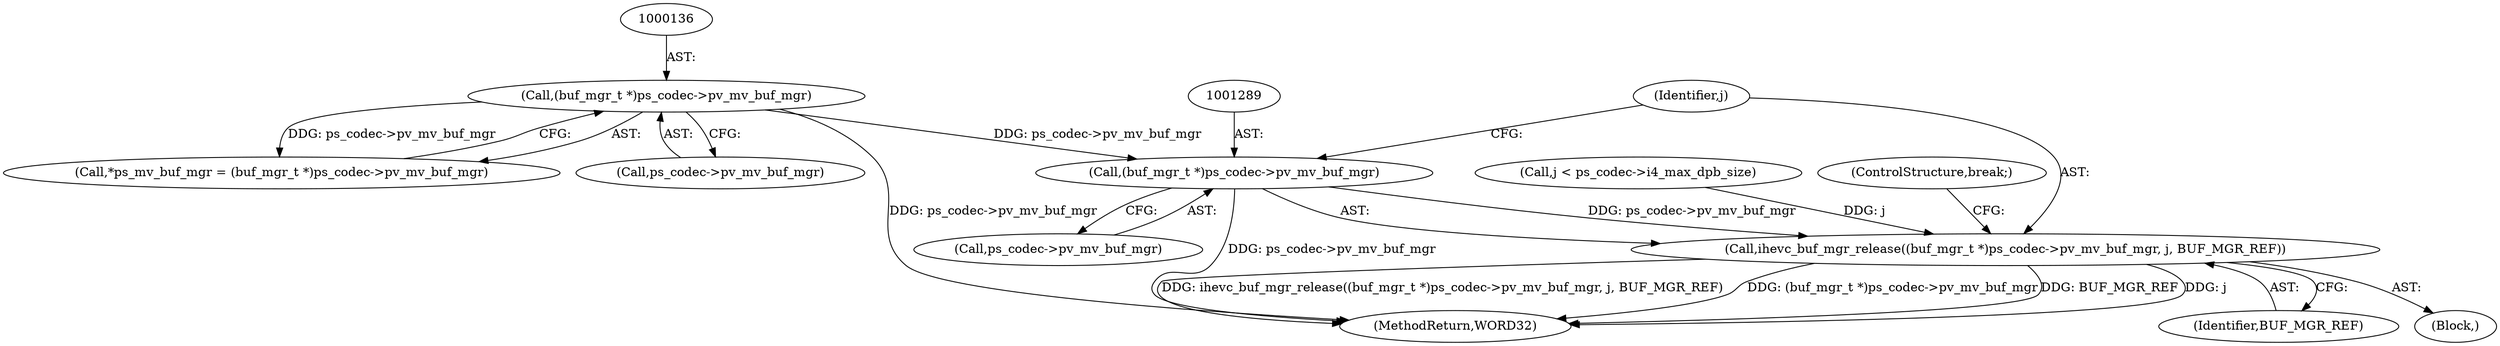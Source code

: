 digraph "0_Android_913d9e8d93d6b81bb8eac3fc2c1426651f5b259d_0@pointer" {
"1001288" [label="(Call,(buf_mgr_t *)ps_codec->pv_mv_buf_mgr)"];
"1000135" [label="(Call,(buf_mgr_t *)ps_codec->pv_mv_buf_mgr)"];
"1001287" [label="(Call,ihevc_buf_mgr_release((buf_mgr_t *)ps_codec->pv_mv_buf_mgr, j, BUF_MGR_REF))"];
"1001300" [label="(MethodReturn,WORD32)"];
"1000137" [label="(Call,ps_codec->pv_mv_buf_mgr)"];
"1001288" [label="(Call,(buf_mgr_t *)ps_codec->pv_mv_buf_mgr)"];
"1001295" [label="(ControlStructure,break;)"];
"1001294" [label="(Identifier,BUF_MGR_REF)"];
"1000135" [label="(Call,(buf_mgr_t *)ps_codec->pv_mv_buf_mgr)"];
"1001293" [label="(Identifier,j)"];
"1000133" [label="(Call,*ps_mv_buf_mgr = (buf_mgr_t *)ps_codec->pv_mv_buf_mgr)"];
"1001290" [label="(Call,ps_codec->pv_mv_buf_mgr)"];
"1001286" [label="(Block,)"];
"1001268" [label="(Call,j < ps_codec->i4_max_dpb_size)"];
"1001287" [label="(Call,ihevc_buf_mgr_release((buf_mgr_t *)ps_codec->pv_mv_buf_mgr, j, BUF_MGR_REF))"];
"1001288" -> "1001287"  [label="AST: "];
"1001288" -> "1001290"  [label="CFG: "];
"1001289" -> "1001288"  [label="AST: "];
"1001290" -> "1001288"  [label="AST: "];
"1001293" -> "1001288"  [label="CFG: "];
"1001288" -> "1001300"  [label="DDG: ps_codec->pv_mv_buf_mgr"];
"1001288" -> "1001287"  [label="DDG: ps_codec->pv_mv_buf_mgr"];
"1000135" -> "1001288"  [label="DDG: ps_codec->pv_mv_buf_mgr"];
"1000135" -> "1000133"  [label="AST: "];
"1000135" -> "1000137"  [label="CFG: "];
"1000136" -> "1000135"  [label="AST: "];
"1000137" -> "1000135"  [label="AST: "];
"1000133" -> "1000135"  [label="CFG: "];
"1000135" -> "1001300"  [label="DDG: ps_codec->pv_mv_buf_mgr"];
"1000135" -> "1000133"  [label="DDG: ps_codec->pv_mv_buf_mgr"];
"1001287" -> "1001286"  [label="AST: "];
"1001287" -> "1001294"  [label="CFG: "];
"1001293" -> "1001287"  [label="AST: "];
"1001294" -> "1001287"  [label="AST: "];
"1001295" -> "1001287"  [label="CFG: "];
"1001287" -> "1001300"  [label="DDG: (buf_mgr_t *)ps_codec->pv_mv_buf_mgr"];
"1001287" -> "1001300"  [label="DDG: BUF_MGR_REF"];
"1001287" -> "1001300"  [label="DDG: j"];
"1001287" -> "1001300"  [label="DDG: ihevc_buf_mgr_release((buf_mgr_t *)ps_codec->pv_mv_buf_mgr, j, BUF_MGR_REF)"];
"1001268" -> "1001287"  [label="DDG: j"];
}
